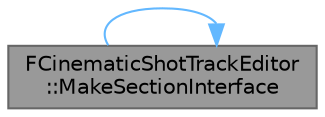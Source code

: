 digraph "FCinematicShotTrackEditor::MakeSectionInterface"
{
 // INTERACTIVE_SVG=YES
 // LATEX_PDF_SIZE
  bgcolor="transparent";
  edge [fontname=Helvetica,fontsize=10,labelfontname=Helvetica,labelfontsize=10];
  node [fontname=Helvetica,fontsize=10,shape=box,height=0.2,width=0.4];
  rankdir="LR";
  Node1 [id="Node000001",label="FCinematicShotTrackEditor\l::MakeSectionInterface",height=0.2,width=0.4,color="gray40", fillcolor="grey60", style="filled", fontcolor="black",tooltip="Called to generate a section layout for a particular section."];
  Node1 -> Node1 [id="edge1_Node000001_Node000001",color="steelblue1",style="solid",tooltip=" "];
}
